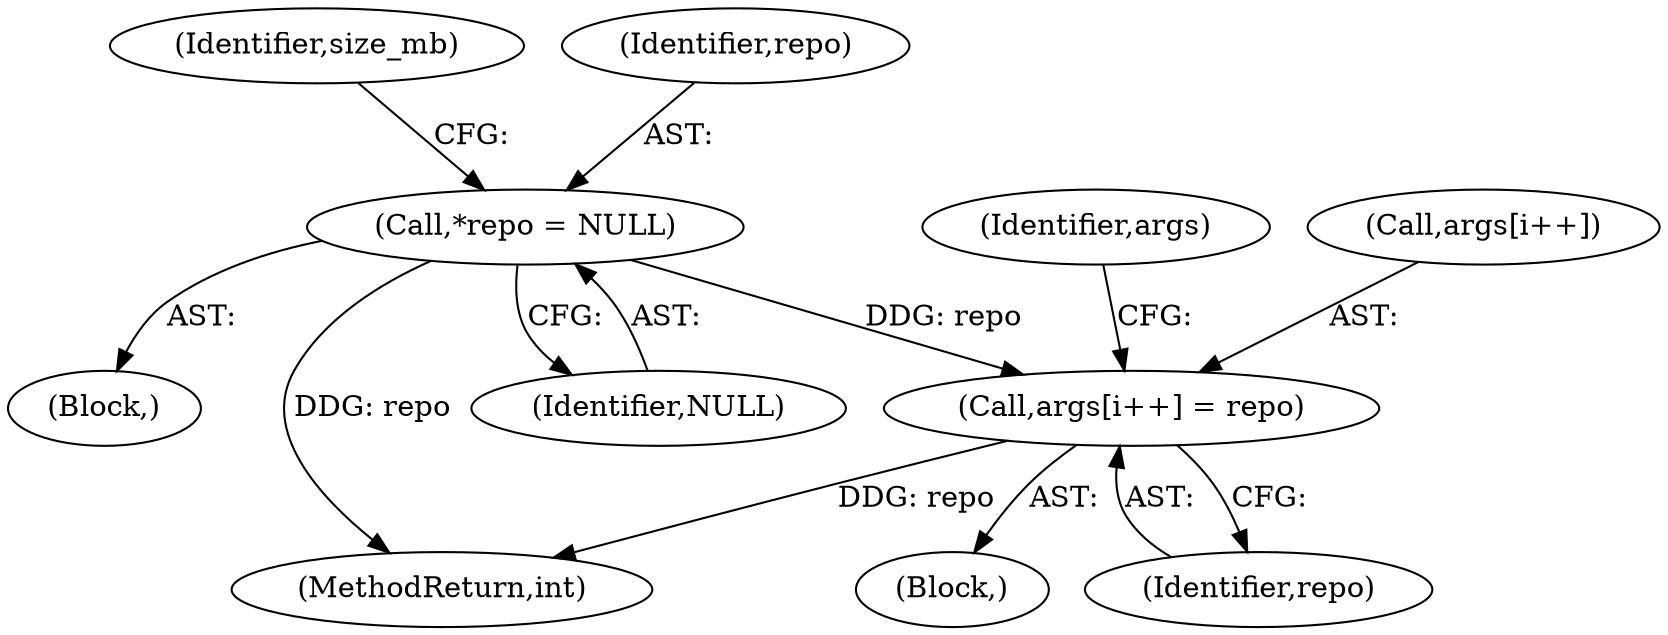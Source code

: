 digraph "0_abrt_50ee8130fb4cd4ef1af7682a2c85dd99cb99424e@array" {
"1000336" [label="(Call,args[i++] = repo)"];
"1000143" [label="(Call,*repo = NULL)"];
"1000344" [label="(Identifier,args)"];
"1000145" [label="(Identifier,NULL)"];
"1000341" [label="(Identifier,repo)"];
"1000148" [label="(Identifier,size_mb)"];
"1000117" [label="(Block,)"];
"1000337" [label="(Call,args[i++])"];
"1000329" [label="(Block,)"];
"1000144" [label="(Identifier,repo)"];
"1000525" [label="(MethodReturn,int)"];
"1000143" [label="(Call,*repo = NULL)"];
"1000336" [label="(Call,args[i++] = repo)"];
"1000336" -> "1000329"  [label="AST: "];
"1000336" -> "1000341"  [label="CFG: "];
"1000337" -> "1000336"  [label="AST: "];
"1000341" -> "1000336"  [label="AST: "];
"1000344" -> "1000336"  [label="CFG: "];
"1000336" -> "1000525"  [label="DDG: repo"];
"1000143" -> "1000336"  [label="DDG: repo"];
"1000143" -> "1000117"  [label="AST: "];
"1000143" -> "1000145"  [label="CFG: "];
"1000144" -> "1000143"  [label="AST: "];
"1000145" -> "1000143"  [label="AST: "];
"1000148" -> "1000143"  [label="CFG: "];
"1000143" -> "1000525"  [label="DDG: repo"];
}
